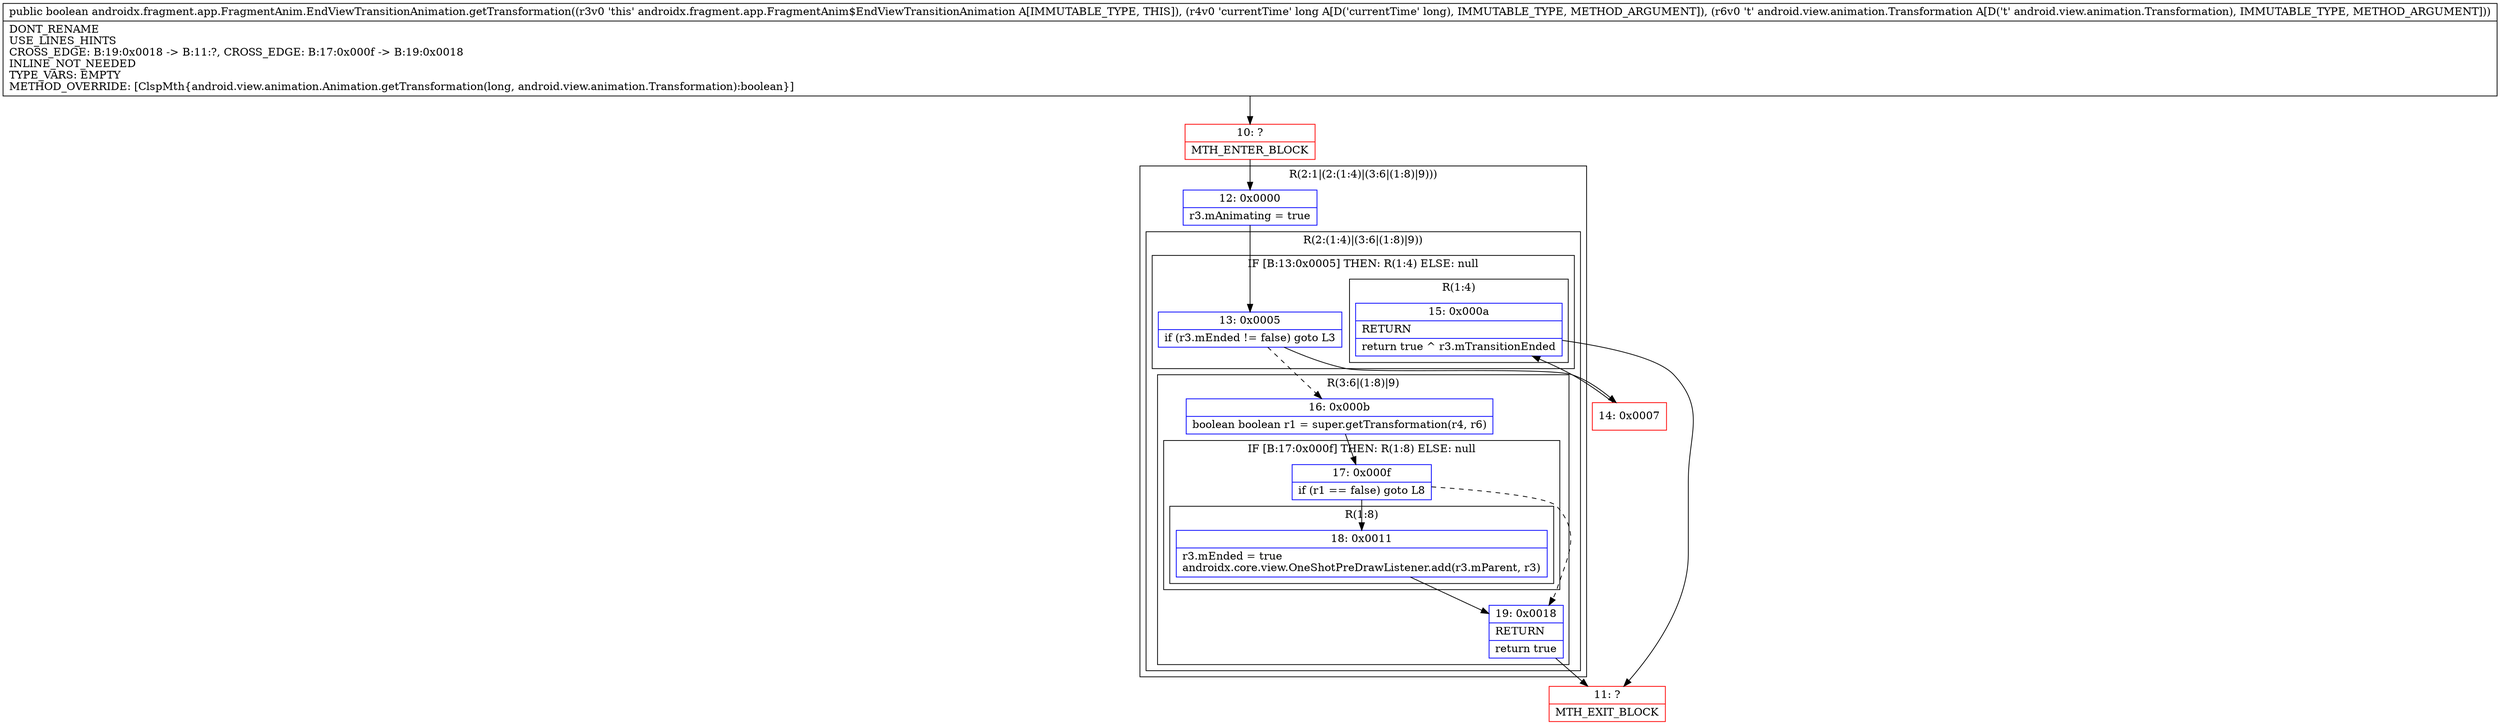 digraph "CFG forandroidx.fragment.app.FragmentAnim.EndViewTransitionAnimation.getTransformation(JLandroid\/view\/animation\/Transformation;)Z" {
subgraph cluster_Region_1049667795 {
label = "R(2:1|(2:(1:4)|(3:6|(1:8)|9)))";
node [shape=record,color=blue];
Node_12 [shape=record,label="{12\:\ 0x0000|r3.mAnimating = true\l}"];
subgraph cluster_Region_1247529208 {
label = "R(2:(1:4)|(3:6|(1:8)|9))";
node [shape=record,color=blue];
subgraph cluster_IfRegion_113132792 {
label = "IF [B:13:0x0005] THEN: R(1:4) ELSE: null";
node [shape=record,color=blue];
Node_13 [shape=record,label="{13\:\ 0x0005|if (r3.mEnded != false) goto L3\l}"];
subgraph cluster_Region_411066034 {
label = "R(1:4)";
node [shape=record,color=blue];
Node_15 [shape=record,label="{15\:\ 0x000a|RETURN\l|return true ^ r3.mTransitionEnded\l}"];
}
}
subgraph cluster_Region_218356856 {
label = "R(3:6|(1:8)|9)";
node [shape=record,color=blue];
Node_16 [shape=record,label="{16\:\ 0x000b|boolean boolean r1 = super.getTransformation(r4, r6)\l}"];
subgraph cluster_IfRegion_518587469 {
label = "IF [B:17:0x000f] THEN: R(1:8) ELSE: null";
node [shape=record,color=blue];
Node_17 [shape=record,label="{17\:\ 0x000f|if (r1 == false) goto L8\l}"];
subgraph cluster_Region_602778433 {
label = "R(1:8)";
node [shape=record,color=blue];
Node_18 [shape=record,label="{18\:\ 0x0011|r3.mEnded = true\landroidx.core.view.OneShotPreDrawListener.add(r3.mParent, r3)\l}"];
}
}
Node_19 [shape=record,label="{19\:\ 0x0018|RETURN\l|return true\l}"];
}
}
}
Node_10 [shape=record,color=red,label="{10\:\ ?|MTH_ENTER_BLOCK\l}"];
Node_14 [shape=record,color=red,label="{14\:\ 0x0007}"];
Node_11 [shape=record,color=red,label="{11\:\ ?|MTH_EXIT_BLOCK\l}"];
MethodNode[shape=record,label="{public boolean androidx.fragment.app.FragmentAnim.EndViewTransitionAnimation.getTransformation((r3v0 'this' androidx.fragment.app.FragmentAnim$EndViewTransitionAnimation A[IMMUTABLE_TYPE, THIS]), (r4v0 'currentTime' long A[D('currentTime' long), IMMUTABLE_TYPE, METHOD_ARGUMENT]), (r6v0 't' android.view.animation.Transformation A[D('t' android.view.animation.Transformation), IMMUTABLE_TYPE, METHOD_ARGUMENT]))  | DONT_RENAME\lUSE_LINES_HINTS\lCROSS_EDGE: B:19:0x0018 \-\> B:11:?, CROSS_EDGE: B:17:0x000f \-\> B:19:0x0018\lINLINE_NOT_NEEDED\lTYPE_VARS: EMPTY\lMETHOD_OVERRIDE: [ClspMth\{android.view.animation.Animation.getTransformation(long, android.view.animation.Transformation):boolean\}]\l}"];
MethodNode -> Node_10;Node_12 -> Node_13;
Node_13 -> Node_14;
Node_13 -> Node_16[style=dashed];
Node_15 -> Node_11;
Node_16 -> Node_17;
Node_17 -> Node_18;
Node_17 -> Node_19[style=dashed];
Node_18 -> Node_19;
Node_19 -> Node_11;
Node_10 -> Node_12;
Node_14 -> Node_15;
}

